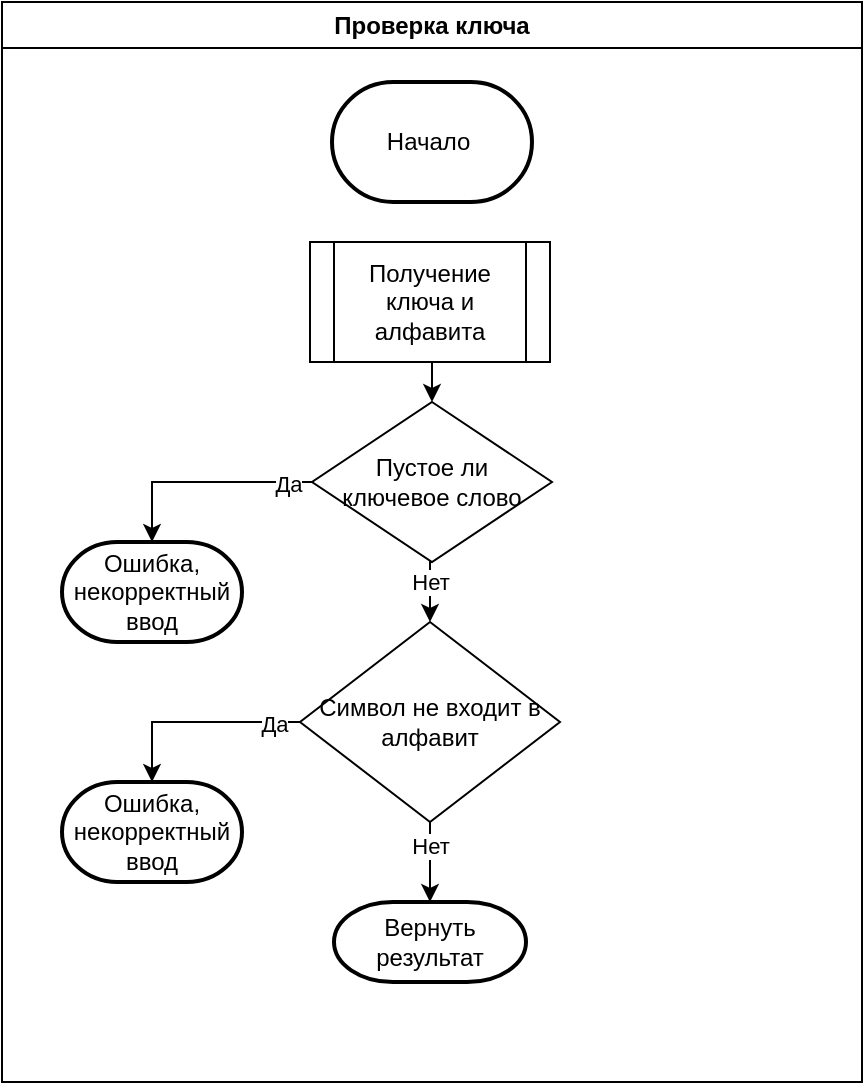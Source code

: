 <mxfile version="24.4.0" type="device">
  <diagram name="Страница — 1" id="BbJhXy07eGnsAdr8XJRf">
    <mxGraphModel dx="1434" dy="854" grid="1" gridSize="10" guides="1" tooltips="1" connect="1" arrows="1" fold="1" page="1" pageScale="1" pageWidth="827" pageHeight="1169" math="0" shadow="0">
      <root>
        <mxCell id="0" />
        <mxCell id="1" parent="0" />
        <mxCell id="rqpQ5a6BcR_GVlNUoB2x-1" value="Начало&amp;nbsp;" style="strokeWidth=2;html=1;shape=mxgraph.flowchart.terminator;whiteSpace=wrap;" vertex="1" parent="1">
          <mxGeometry x="364" y="40" width="100" height="60" as="geometry" />
        </mxCell>
        <mxCell id="rqpQ5a6BcR_GVlNUoB2x-2" value="Проверка ключа" style="swimlane;whiteSpace=wrap;html=1;" vertex="1" parent="1">
          <mxGeometry x="199" width="430" height="540" as="geometry" />
        </mxCell>
        <mxCell id="rqpQ5a6BcR_GVlNUoB2x-5" style="edgeStyle=orthogonalEdgeStyle;rounded=0;orthogonalLoop=1;jettySize=auto;html=1;exitX=0.5;exitY=1;exitDx=0;exitDy=0;entryX=0.5;entryY=0;entryDx=0;entryDy=0;" edge="1" parent="rqpQ5a6BcR_GVlNUoB2x-2" source="rqpQ5a6BcR_GVlNUoB2x-3" target="rqpQ5a6BcR_GVlNUoB2x-4">
          <mxGeometry relative="1" as="geometry" />
        </mxCell>
        <mxCell id="rqpQ5a6BcR_GVlNUoB2x-3" value="Получение ключа и алфавита" style="shape=process;whiteSpace=wrap;html=1;backgroundOutline=1;" vertex="1" parent="rqpQ5a6BcR_GVlNUoB2x-2">
          <mxGeometry x="154" y="120" width="120" height="60" as="geometry" />
        </mxCell>
        <mxCell id="rqpQ5a6BcR_GVlNUoB2x-10" style="edgeStyle=orthogonalEdgeStyle;rounded=0;orthogonalLoop=1;jettySize=auto;html=1;exitX=0.5;exitY=1;exitDx=0;exitDy=0;entryX=0.5;entryY=0;entryDx=0;entryDy=0;" edge="1" parent="rqpQ5a6BcR_GVlNUoB2x-2" source="rqpQ5a6BcR_GVlNUoB2x-4" target="rqpQ5a6BcR_GVlNUoB2x-9">
          <mxGeometry relative="1" as="geometry" />
        </mxCell>
        <mxCell id="rqpQ5a6BcR_GVlNUoB2x-11" value="Нет" style="edgeLabel;html=1;align=center;verticalAlign=middle;resizable=0;points=[];" vertex="1" connectable="0" parent="rqpQ5a6BcR_GVlNUoB2x-10">
          <mxGeometry x="-0.29" relative="1" as="geometry">
            <mxPoint as="offset" />
          </mxGeometry>
        </mxCell>
        <mxCell id="rqpQ5a6BcR_GVlNUoB2x-4" value="Пустое ли&lt;div&gt;ключевое слово&lt;/div&gt;" style="rhombus;whiteSpace=wrap;html=1;" vertex="1" parent="rqpQ5a6BcR_GVlNUoB2x-2">
          <mxGeometry x="155" y="200" width="120" height="80" as="geometry" />
        </mxCell>
        <mxCell id="rqpQ5a6BcR_GVlNUoB2x-6" value="Ошибка, некорректный ввод" style="strokeWidth=2;html=1;shape=mxgraph.flowchart.terminator;whiteSpace=wrap;" vertex="1" parent="rqpQ5a6BcR_GVlNUoB2x-2">
          <mxGeometry x="30" y="270" width="90" height="50" as="geometry" />
        </mxCell>
        <mxCell id="rqpQ5a6BcR_GVlNUoB2x-7" style="edgeStyle=orthogonalEdgeStyle;rounded=0;orthogonalLoop=1;jettySize=auto;html=1;exitX=0;exitY=0.5;exitDx=0;exitDy=0;entryX=0.5;entryY=0;entryDx=0;entryDy=0;entryPerimeter=0;" edge="1" parent="rqpQ5a6BcR_GVlNUoB2x-2" source="rqpQ5a6BcR_GVlNUoB2x-4" target="rqpQ5a6BcR_GVlNUoB2x-6">
          <mxGeometry relative="1" as="geometry" />
        </mxCell>
        <mxCell id="rqpQ5a6BcR_GVlNUoB2x-8" value="Да" style="edgeLabel;html=1;align=center;verticalAlign=middle;resizable=0;points=[];" vertex="1" connectable="0" parent="rqpQ5a6BcR_GVlNUoB2x-7">
          <mxGeometry x="-0.782" y="1" relative="1" as="geometry">
            <mxPoint as="offset" />
          </mxGeometry>
        </mxCell>
        <mxCell id="rqpQ5a6BcR_GVlNUoB2x-9" value="Символ не входит в алфавит" style="rhombus;whiteSpace=wrap;html=1;" vertex="1" parent="rqpQ5a6BcR_GVlNUoB2x-2">
          <mxGeometry x="149" y="310" width="130" height="100" as="geometry" />
        </mxCell>
        <mxCell id="rqpQ5a6BcR_GVlNUoB2x-13" value="Ошибка, некорректный ввод" style="strokeWidth=2;html=1;shape=mxgraph.flowchart.terminator;whiteSpace=wrap;" vertex="1" parent="rqpQ5a6BcR_GVlNUoB2x-2">
          <mxGeometry x="30" y="390" width="90" height="50" as="geometry" />
        </mxCell>
        <mxCell id="rqpQ5a6BcR_GVlNUoB2x-14" style="edgeStyle=orthogonalEdgeStyle;rounded=0;orthogonalLoop=1;jettySize=auto;html=1;exitX=0;exitY=0.5;exitDx=0;exitDy=0;entryX=0.5;entryY=0;entryDx=0;entryDy=0;entryPerimeter=0;" edge="1" parent="rqpQ5a6BcR_GVlNUoB2x-2" source="rqpQ5a6BcR_GVlNUoB2x-9" target="rqpQ5a6BcR_GVlNUoB2x-13">
          <mxGeometry relative="1" as="geometry" />
        </mxCell>
        <mxCell id="rqpQ5a6BcR_GVlNUoB2x-16" value="Да" style="edgeLabel;html=1;align=center;verticalAlign=middle;resizable=0;points=[];" vertex="1" connectable="0" parent="rqpQ5a6BcR_GVlNUoB2x-14">
          <mxGeometry x="-0.75" y="1" relative="1" as="geometry">
            <mxPoint as="offset" />
          </mxGeometry>
        </mxCell>
        <mxCell id="rqpQ5a6BcR_GVlNUoB2x-17" value="Вернуть результат" style="strokeWidth=2;html=1;shape=mxgraph.flowchart.terminator;whiteSpace=wrap;" vertex="1" parent="rqpQ5a6BcR_GVlNUoB2x-2">
          <mxGeometry x="166" y="450" width="96" height="40" as="geometry" />
        </mxCell>
        <mxCell id="rqpQ5a6BcR_GVlNUoB2x-19" style="edgeStyle=orthogonalEdgeStyle;rounded=0;orthogonalLoop=1;jettySize=auto;html=1;exitX=0.5;exitY=1;exitDx=0;exitDy=0;entryX=0.5;entryY=0;entryDx=0;entryDy=0;entryPerimeter=0;" edge="1" parent="rqpQ5a6BcR_GVlNUoB2x-2" source="rqpQ5a6BcR_GVlNUoB2x-9" target="rqpQ5a6BcR_GVlNUoB2x-17">
          <mxGeometry relative="1" as="geometry" />
        </mxCell>
        <mxCell id="rqpQ5a6BcR_GVlNUoB2x-24" value="Нет" style="edgeLabel;html=1;align=center;verticalAlign=middle;resizable=0;points=[];" vertex="1" connectable="0" parent="rqpQ5a6BcR_GVlNUoB2x-19">
          <mxGeometry x="-0.4" relative="1" as="geometry">
            <mxPoint as="offset" />
          </mxGeometry>
        </mxCell>
      </root>
    </mxGraphModel>
  </diagram>
</mxfile>
